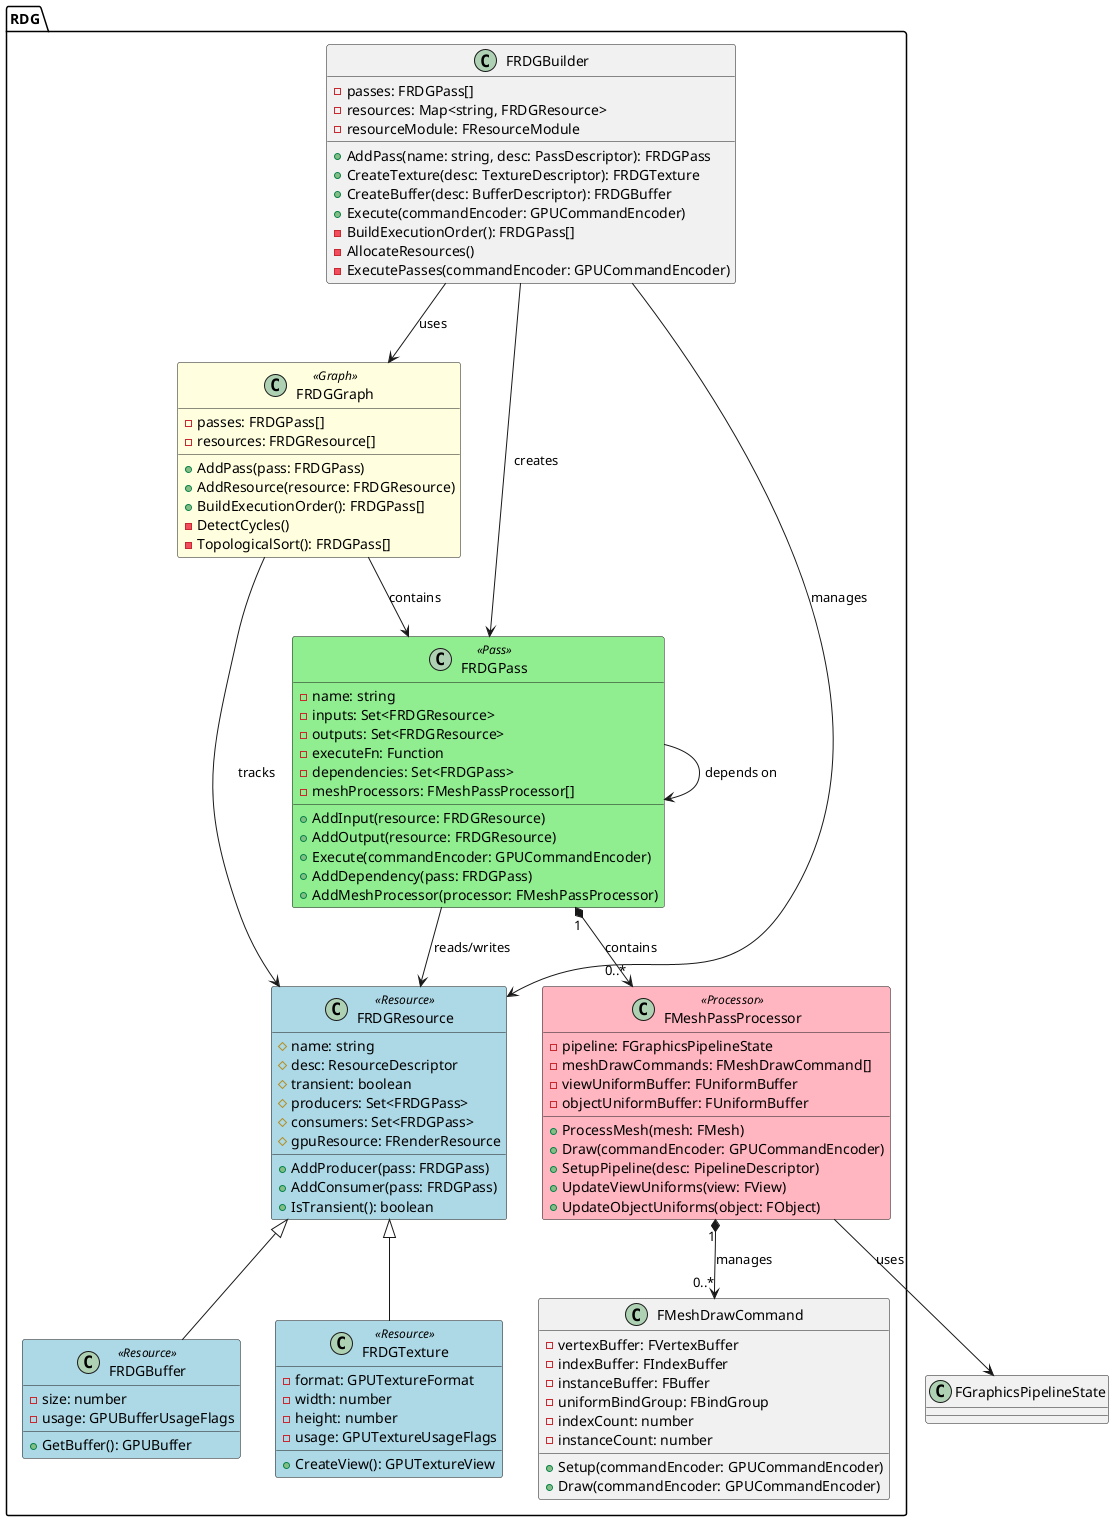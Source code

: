 @startuml RenderingDependencyGraph

' Style settings
skinparam class {
    BackgroundColor<<Resource>> LightBlue
    BackgroundColor<<Pass>> LightGreen
    BackgroundColor<<Graph>> LightYellow
    BackgroundColor<<Processor>> LightPink
}

package "RDG" {
    class FRDGBuilder {
        -passes: FRDGPass[]
        -resources: Map<string, FRDGResource>
        -resourceModule: FResourceModule
        +AddPass(name: string, desc: PassDescriptor): FRDGPass
        +CreateTexture(desc: TextureDescriptor): FRDGTexture
        +CreateBuffer(desc: BufferDescriptor): FRDGBuffer
        +Execute(commandEncoder: GPUCommandEncoder)
        -BuildExecutionOrder(): FRDGPass[]
        -AllocateResources()
        -ExecutePasses(commandEncoder: GPUCommandEncoder)
    }

    class FRDGResource <<Resource>> {
        #name: string
        #desc: ResourceDescriptor
        #transient: boolean
        #producers: Set<FRDGPass>
        #consumers: Set<FRDGPass>
        #gpuResource: FRenderResource
        +AddProducer(pass: FRDGPass)
        +AddConsumer(pass: FRDGPass)
        +IsTransient(): boolean
    }

    class FRDGTexture <<Resource>> {
        -format: GPUTextureFormat
        -width: number
        -height: number
        -usage: GPUTextureUsageFlags
        +CreateView(): GPUTextureView
    }

    class FRDGBuffer <<Resource>> {
        -size: number
        -usage: GPUBufferUsageFlags
        +GetBuffer(): GPUBuffer
    }

    class FRDGPass <<Pass>> {
        -name: string
        -inputs: Set<FRDGResource>
        -outputs: Set<FRDGResource>
        -executeFn: Function
        -dependencies: Set<FRDGPass>
        -meshProcessors: FMeshPassProcessor[]
        +AddInput(resource: FRDGResource)
        +AddOutput(resource: FRDGResource)
        +Execute(commandEncoder: GPUCommandEncoder)
        +AddDependency(pass: FRDGPass)
        +AddMeshProcessor(processor: FMeshPassProcessor)
    }

    class FMeshPassProcessor <<Processor>> {
        -pipeline: FGraphicsPipelineState
        -meshDrawCommands: FMeshDrawCommand[]
        -viewUniformBuffer: FUniformBuffer
        -objectUniformBuffer: FUniformBuffer
        +ProcessMesh(mesh: FMesh)
        +Draw(commandEncoder: GPUCommandEncoder)
        +SetupPipeline(desc: PipelineDescriptor)
        +UpdateViewUniforms(view: FView)
        +UpdateObjectUniforms(object: FObject)
    }

    class FMeshDrawCommand {
        -vertexBuffer: FVertexBuffer
        -indexBuffer: FIndexBuffer
        -instanceBuffer: FBuffer
        -uniformBindGroup: FBindGroup
        -indexCount: number
        -instanceCount: number
        +Setup(commandEncoder: GPUCommandEncoder)
        +Draw(commandEncoder: GPUCommandEncoder)
    }

    class FRDGGraph <<Graph>> {
        -passes: FRDGPass[]
        -resources: FRDGResource[]
        +AddPass(pass: FRDGPass)
        +AddResource(resource: FRDGResource)
        +BuildExecutionOrder(): FRDGPass[]
        -DetectCycles()
        -TopologicalSort(): FRDGPass[]
    }
}

' Relationships
FRDGBuilder --> FRDGPass: creates
FRDGBuilder --> FRDGResource: manages
FRDGBuilder --> FRDGGraph: uses

FRDGResource <|-- FRDGTexture
FRDGResource <|-- FRDGBuffer

FRDGPass --> FRDGResource: reads/writes
FRDGPass --> FRDGPass: depends on
FRDGPass "1" *--> "0..*" FMeshPassProcessor: contains

FMeshPassProcessor "1" *--> "0..*" FMeshDrawCommand: manages
FMeshPassProcessor --> FGraphicsPipelineState: uses

FRDGGraph --> FRDGPass: contains
FRDGGraph --> FRDGResource: tracks

@enduml
